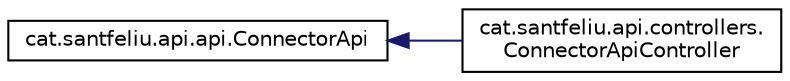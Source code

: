 digraph "Graphical Class Hierarchy"
{
 // LATEX_PDF_SIZE
  edge [fontname="Helvetica",fontsize="10",labelfontname="Helvetica",labelfontsize="10"];
  node [fontname="Helvetica",fontsize="10",shape=record];
  rankdir="LR";
  Node0 [label="cat.santfeliu.api.api.ConnectorApi",height=0.2,width=0.4,color="black", fillcolor="white", style="filled",URL="$interfacecat_1_1santfeliu_1_1api_1_1api_1_1_connector_api.html",tooltip=" "];
  Node0 -> Node1 [dir="back",color="midnightblue",fontsize="10",style="solid",fontname="Helvetica"];
  Node1 [label="cat.santfeliu.api.controllers.\lConnectorApiController",height=0.2,width=0.4,color="black", fillcolor="white", style="filled",URL="$classcat_1_1santfeliu_1_1api_1_1controllers_1_1_connector_api_controller.html",tooltip=" "];
}
